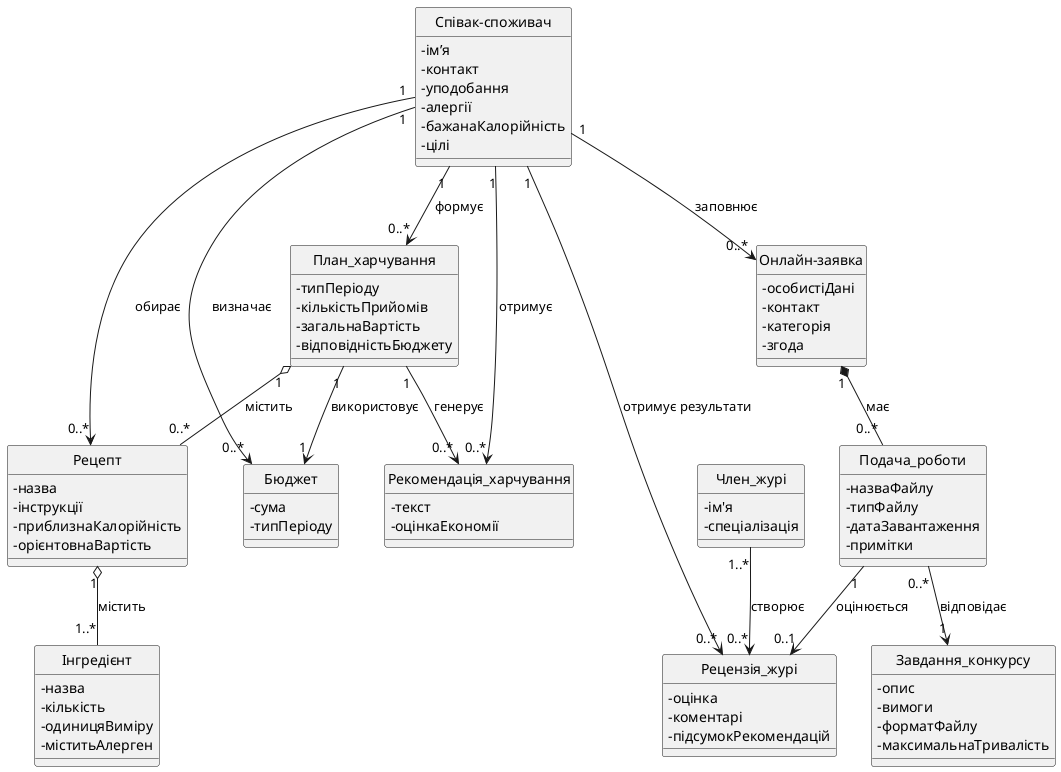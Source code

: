 @startuml
skinparam classAttributeIconSize 0
hide circle

class "Співак-споживач" as User {
  - ім’я
  - контакт
  - уподобання
  - алергії
  - бажанаКалорійність
  - цілі
}

class "План_харчування" as MealPlan {
  - типПеріоду
  - кількістьПрийомів
  - загальнаВартість
  - відповідністьБюджету
}

class "Рецепт" as Recipe {
  - назва
  - інструкції
  - приблизнаКалорійність
  - орієнтовнаВартість
}

class "Інгредієнт" as Ingredient {
  - назва
  - кількість
  - одиницяВиміру 
  - міститьАлерген
}

class "Бюджет" as Budget {
  - сума
  - типПеріоду
}

class "Рекомендація_харчування" as NutritionRecommendation {
  - текст
  - оцінкаЕкономії
}

class "Онлайн-заявка" as Application {
  - особистіДані
  - контакт
  - категорія
  - згода
}

class "Завдання_конкурсу" as ContestTask {
  - опис
  - вимоги
  - форматФайлу
  - максимальнаТривалість
}

class "Подача_роботи" as Submission {
  - назваФайлу
  - типФайлу
  - датаЗавантаження
  - примітки
}

class "Член_журі" as JuryMember {
  - ім'я
  - спеціалізація
}

class "Рецензія_журі" as JuryReview {
  - оцінка
  - коментарі
  - підсумокРекомендацій
}

User "1" --> "0..*" MealPlan : формує
MealPlan "1" o-- "0..*" Recipe : містить
Recipe "1" o-- "1..*" Ingredient : містить
MealPlan "1" --> "1" Budget : використовує
User "1" --> "0..*" Budget : визначає
MealPlan "1" --> "0..*" NutritionRecommendation : генерує
User "1" --> "0..*" NutritionRecommendation : отримує

User "1" --> "0..*" Application : заповнює
Application "1" *-- "0..*" Submission : має
Submission "0..*" --> "1" ContestTask : відповідає
Submission "1" --> "0..1" JuryReview : оцінюється

User "1" --> "0..*" Recipe : обирає
JuryMember "1..*" --> "0..*" JuryReview : створює
User "1" --> "0..*" JuryReview : отримує результати
@enduml
